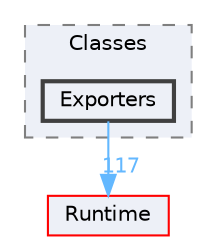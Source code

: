 digraph "Exporters"
{
 // INTERACTIVE_SVG=YES
 // LATEX_PDF_SIZE
  bgcolor="transparent";
  edge [fontname=Helvetica,fontsize=10,labelfontname=Helvetica,labelfontsize=10];
  node [fontname=Helvetica,fontsize=10,shape=box,height=0.2,width=0.4];
  compound=true
  subgraph clusterdir_0d13eddcba6027e8ab9d61accf84dcff {
    graph [ bgcolor="#edf0f7", pencolor="grey50", label="Classes", fontname=Helvetica,fontsize=10 style="filled,dashed", URL="dir_0d13eddcba6027e8ab9d61accf84dcff.html",tooltip=""]
  dir_2ca53cf20c405dd09f82c0d412f06e22 [label="Exporters", fillcolor="#edf0f7", color="grey25", style="filled,bold", URL="dir_2ca53cf20c405dd09f82c0d412f06e22.html",tooltip=""];
  }
  dir_7536b172fbd480bfd146a1b1acd6856b [label="Runtime", fillcolor="#edf0f7", color="red", style="filled", URL="dir_7536b172fbd480bfd146a1b1acd6856b.html",tooltip=""];
  dir_2ca53cf20c405dd09f82c0d412f06e22->dir_7536b172fbd480bfd146a1b1acd6856b [headlabel="117", labeldistance=1.5 headhref="dir_000384_000984.html" href="dir_000384_000984.html" color="steelblue1" fontcolor="steelblue1"];
}
